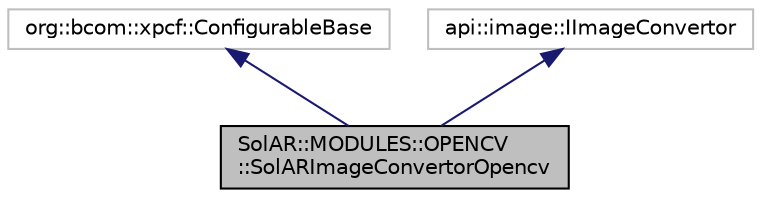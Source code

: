 digraph "SolAR::MODULES::OPENCV::SolARImageConvertorOpencv"
{
 // LATEX_PDF_SIZE
  edge [fontname="Helvetica",fontsize="10",labelfontname="Helvetica",labelfontsize="10"];
  node [fontname="Helvetica",fontsize="10",shape=record];
  Node1 [label="SolAR::MODULES::OPENCV\l::SolARImageConvertorOpencv",height=0.2,width=0.4,color="black", fillcolor="grey75", style="filled", fontcolor="black",tooltip="Converts an image according to a given expected layout. UUID: fd7fb607-144f-418c-bcf2-f7cf71532c22"];
  Node2 -> Node1 [dir="back",color="midnightblue",fontsize="10",style="solid",fontname="Helvetica"];
  Node2 [label="org::bcom::xpcf::ConfigurableBase",height=0.2,width=0.4,color="grey75", fillcolor="white", style="filled",tooltip=" "];
  Node3 -> Node1 [dir="back",color="midnightblue",fontsize="10",style="solid",fontname="Helvetica"];
  Node3 [label="api::image::IImageConvertor",height=0.2,width=0.4,color="grey75", fillcolor="white", style="filled",tooltip=" "];
}
